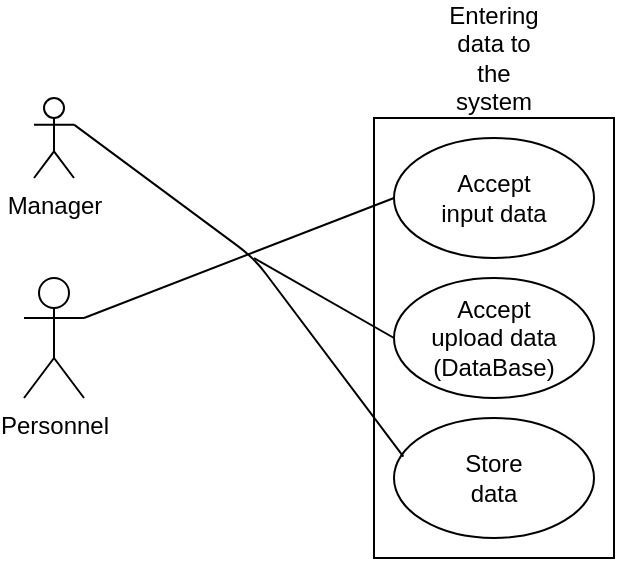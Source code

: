 <mxfile version="15.1.4" type="github">
  <diagram id="YPlnd8AulR4LnEzfz6Gz" name="Page-1">
    <mxGraphModel dx="782" dy="460" grid="1" gridSize="10" guides="1" tooltips="1" connect="1" arrows="1" fold="1" page="1" pageScale="1" pageWidth="850" pageHeight="1100" math="0" shadow="0">
      <root>
        <mxCell id="0" />
        <mxCell id="1" parent="0" />
        <mxCell id="5ctd1VFosj8r6JoNuUYh-1" value="" style="rounded=0;whiteSpace=wrap;html=1;" vertex="1" parent="1">
          <mxGeometry x="340" y="100" width="120" height="220" as="geometry" />
        </mxCell>
        <mxCell id="5ctd1VFosj8r6JoNuUYh-3" value="Entering data to the system" style="text;html=1;strokeColor=none;fillColor=none;align=center;verticalAlign=middle;whiteSpace=wrap;rounded=0;" vertex="1" parent="1">
          <mxGeometry x="380" y="60" width="40" height="20" as="geometry" />
        </mxCell>
        <mxCell id="5ctd1VFosj8r6JoNuUYh-4" value="Accept &lt;br&gt;input data" style="ellipse;whiteSpace=wrap;html=1;" vertex="1" parent="1">
          <mxGeometry x="350" y="110" width="100" height="60" as="geometry" />
        </mxCell>
        <mxCell id="5ctd1VFosj8r6JoNuUYh-5" value="Store&lt;br&gt;data" style="ellipse;whiteSpace=wrap;html=1;" vertex="1" parent="1">
          <mxGeometry x="350" y="250" width="100" height="60" as="geometry" />
        </mxCell>
        <mxCell id="5ctd1VFosj8r6JoNuUYh-6" value="Accept &lt;br&gt;upload data&lt;br&gt;(DataBase)" style="ellipse;whiteSpace=wrap;html=1;" vertex="1" parent="1">
          <mxGeometry x="350" y="180" width="100" height="60" as="geometry" />
        </mxCell>
        <mxCell id="5ctd1VFosj8r6JoNuUYh-7" value="Manager" style="shape=umlActor;verticalLabelPosition=bottom;verticalAlign=top;html=1;outlineConnect=0;" vertex="1" parent="1">
          <mxGeometry x="170" y="90" width="20" height="40" as="geometry" />
        </mxCell>
        <mxCell id="5ctd1VFosj8r6JoNuUYh-12" value="Personnel" style="shape=umlActor;verticalLabelPosition=bottom;verticalAlign=top;html=1;outlineConnect=0;" vertex="1" parent="1">
          <mxGeometry x="165" y="180" width="30" height="60" as="geometry" />
        </mxCell>
        <mxCell id="5ctd1VFosj8r6JoNuUYh-13" value="" style="endArrow=none;html=1;exitX=1;exitY=0.333;exitDx=0;exitDy=0;exitPerimeter=0;entryX=0.047;entryY=0.322;entryDx=0;entryDy=0;entryPerimeter=0;" edge="1" parent="1" source="5ctd1VFosj8r6JoNuUYh-7" target="5ctd1VFosj8r6JoNuUYh-5">
          <mxGeometry width="50" height="50" relative="1" as="geometry">
            <mxPoint x="370" y="220" as="sourcePoint" />
            <mxPoint x="280" y="170" as="targetPoint" />
            <Array as="points">
              <mxPoint x="280" y="170" />
            </Array>
          </mxGeometry>
        </mxCell>
        <mxCell id="5ctd1VFosj8r6JoNuUYh-15" value="" style="endArrow=none;html=1;exitX=1;exitY=0.333;exitDx=0;exitDy=0;exitPerimeter=0;entryX=0;entryY=0.5;entryDx=0;entryDy=0;" edge="1" parent="1" source="5ctd1VFosj8r6JoNuUYh-12" target="5ctd1VFosj8r6JoNuUYh-4">
          <mxGeometry width="50" height="50" relative="1" as="geometry">
            <mxPoint x="370" y="220" as="sourcePoint" />
            <mxPoint x="280" y="170" as="targetPoint" />
          </mxGeometry>
        </mxCell>
        <mxCell id="5ctd1VFosj8r6JoNuUYh-16" value="" style="endArrow=none;html=1;entryX=0;entryY=0.5;entryDx=0;entryDy=0;" edge="1" parent="1" target="5ctd1VFosj8r6JoNuUYh-6">
          <mxGeometry width="50" height="50" relative="1" as="geometry">
            <mxPoint x="280" y="170" as="sourcePoint" />
            <mxPoint x="420" y="170" as="targetPoint" />
          </mxGeometry>
        </mxCell>
      </root>
    </mxGraphModel>
  </diagram>
</mxfile>
